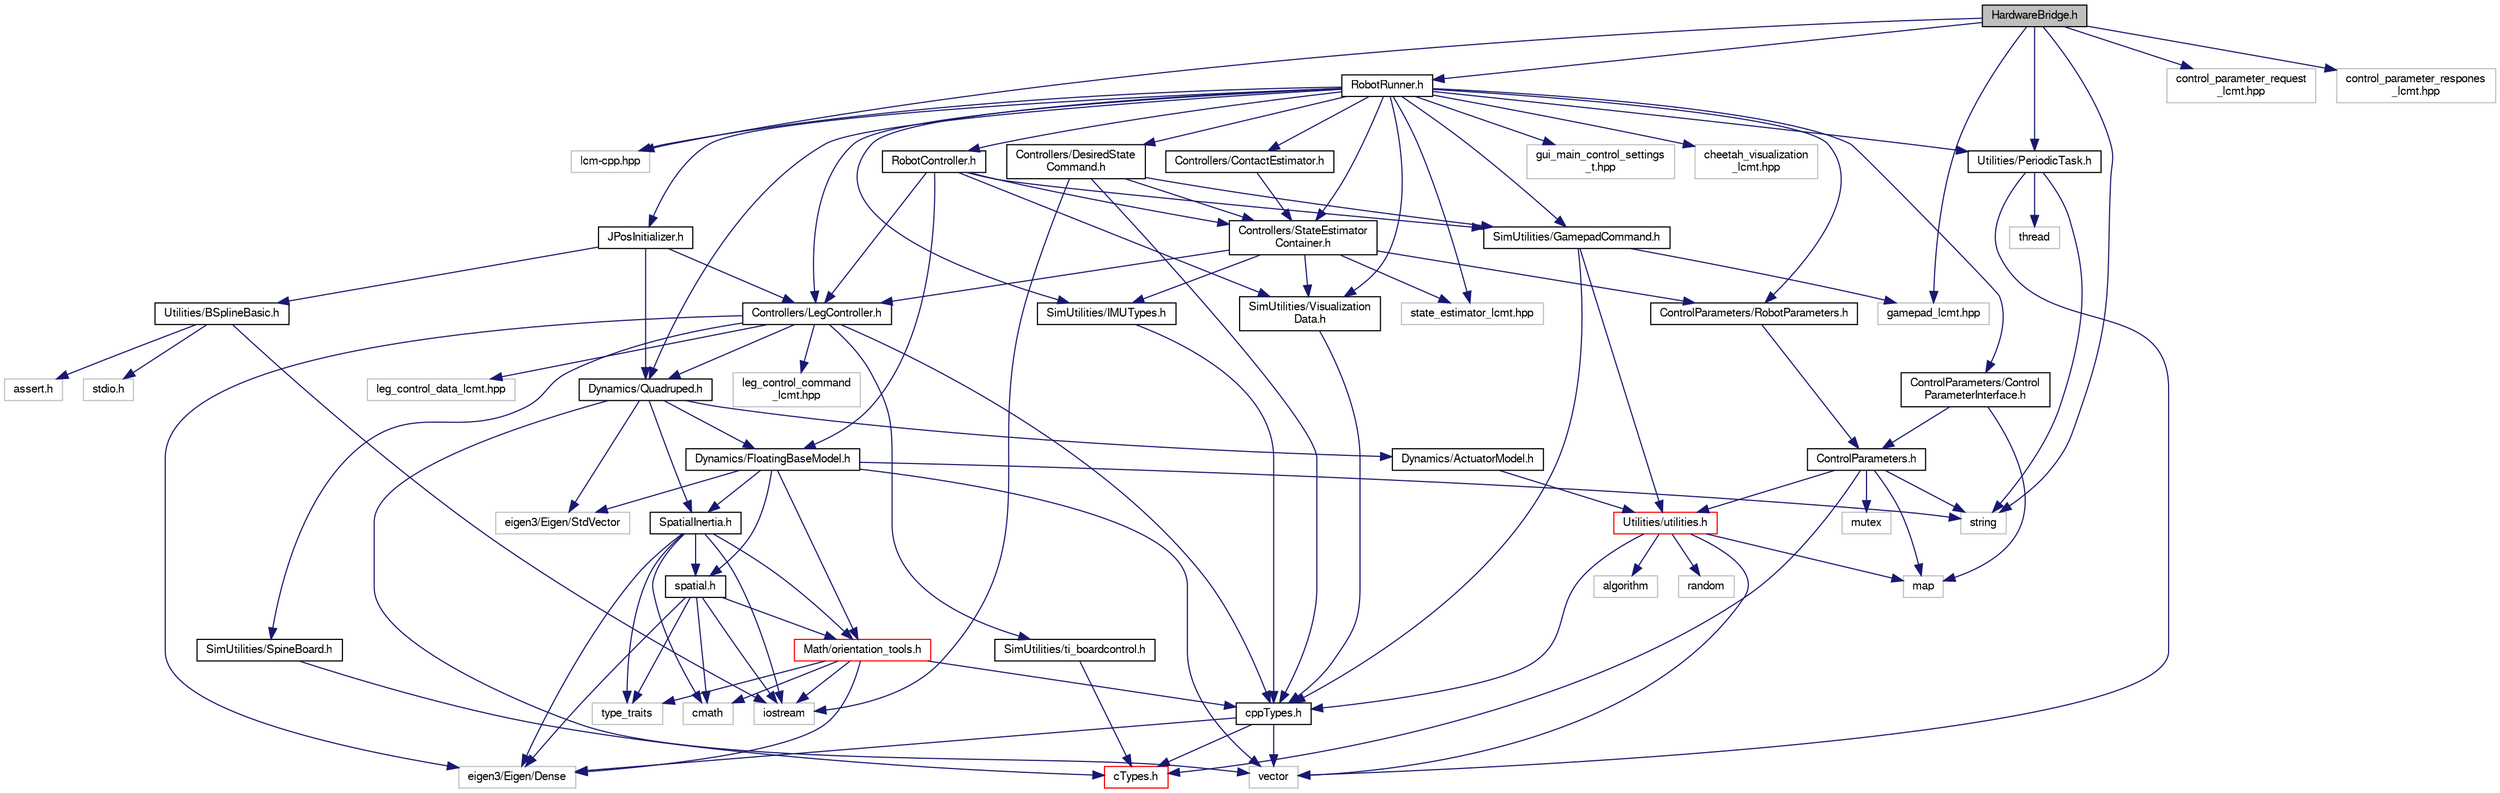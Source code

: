 digraph "HardwareBridge.h"
{
  edge [fontname="FreeSans",fontsize="10",labelfontname="FreeSans",labelfontsize="10"];
  node [fontname="FreeSans",fontsize="10",shape=record];
  Node1 [label="HardwareBridge.h",height=0.2,width=0.4,color="black", fillcolor="grey75", style="filled", fontcolor="black"];
  Node1 -> Node2 [color="midnightblue",fontsize="10",style="solid",fontname="FreeSans"];
  Node2 [label="lcm-cpp.hpp",height=0.2,width=0.4,color="grey75", fillcolor="white", style="filled"];
  Node1 -> Node3 [color="midnightblue",fontsize="10",style="solid",fontname="FreeSans"];
  Node3 [label="string",height=0.2,width=0.4,color="grey75", fillcolor="white", style="filled"];
  Node1 -> Node4 [color="midnightblue",fontsize="10",style="solid",fontname="FreeSans"];
  Node4 [label="RobotRunner.h",height=0.2,width=0.4,color="black", fillcolor="white", style="filled",URL="$d3/d41/_robot_runner_8h.html",tooltip="Common framework for running robot controllers. This code is a common interface between control code ..."];
  Node4 -> Node5 [color="midnightblue",fontsize="10",style="solid",fontname="FreeSans"];
  Node5 [label="ControlParameters/Control\lParameterInterface.h",height=0.2,width=0.4,color="black", fillcolor="white", style="filled",URL="$d6/de9/_control_parameter_interface_8h.html",tooltip="Types to allow remote access of control parameters, for use with LCM/Shared memory. "];
  Node5 -> Node6 [color="midnightblue",fontsize="10",style="solid",fontname="FreeSans"];
  Node6 [label="map",height=0.2,width=0.4,color="grey75", fillcolor="white", style="filled"];
  Node5 -> Node7 [color="midnightblue",fontsize="10",style="solid",fontname="FreeSans"];
  Node7 [label="ControlParameters.h",height=0.2,width=0.4,color="black", fillcolor="white", style="filled",URL="$d2/d01/_control_parameters_8h.html",tooltip="Interface to set gains/control parameters for simulator and robot These are designed to be updated in..."];
  Node7 -> Node6 [color="midnightblue",fontsize="10",style="solid",fontname="FreeSans"];
  Node7 -> Node8 [color="midnightblue",fontsize="10",style="solid",fontname="FreeSans"];
  Node8 [label="mutex",height=0.2,width=0.4,color="grey75", fillcolor="white", style="filled"];
  Node7 -> Node3 [color="midnightblue",fontsize="10",style="solid",fontname="FreeSans"];
  Node7 -> Node9 [color="midnightblue",fontsize="10",style="solid",fontname="FreeSans"];
  Node9 [label="Utilities/utilities.h",height=0.2,width=0.4,color="red", fillcolor="white", style="filled",URL="$de/df0/utilities_8h.html"];
  Node9 -> Node10 [color="midnightblue",fontsize="10",style="solid",fontname="FreeSans"];
  Node10 [label="algorithm",height=0.2,width=0.4,color="grey75", fillcolor="white", style="filled"];
  Node9 -> Node6 [color="midnightblue",fontsize="10",style="solid",fontname="FreeSans"];
  Node9 -> Node11 [color="midnightblue",fontsize="10",style="solid",fontname="FreeSans"];
  Node11 [label="random",height=0.2,width=0.4,color="grey75", fillcolor="white", style="filled"];
  Node9 -> Node12 [color="midnightblue",fontsize="10",style="solid",fontname="FreeSans"];
  Node12 [label="vector",height=0.2,width=0.4,color="grey75", fillcolor="white", style="filled"];
  Node9 -> Node13 [color="midnightblue",fontsize="10",style="solid",fontname="FreeSans"];
  Node13 [label="cppTypes.h",height=0.2,width=0.4,color="black", fillcolor="white", style="filled",URL="$d9/d8e/cpp_types_8h.html"];
  Node13 -> Node14 [color="midnightblue",fontsize="10",style="solid",fontname="FreeSans"];
  Node14 [label="eigen3/Eigen/Dense",height=0.2,width=0.4,color="grey75", fillcolor="white", style="filled"];
  Node13 -> Node12 [color="midnightblue",fontsize="10",style="solid",fontname="FreeSans"];
  Node13 -> Node15 [color="midnightblue",fontsize="10",style="solid",fontname="FreeSans"];
  Node15 [label="cTypes.h",height=0.2,width=0.4,color="red", fillcolor="white", style="filled",URL="$d0/d99/c_types_8h.html",tooltip="Common types that are only valid in C++. "];
  Node7 -> Node15 [color="midnightblue",fontsize="10",style="solid",fontname="FreeSans"];
  Node4 -> Node16 [color="midnightblue",fontsize="10",style="solid",fontname="FreeSans"];
  Node16 [label="ControlParameters/RobotParameters.h",height=0.2,width=0.4,color="black", fillcolor="white", style="filled",URL="$d9/d53/_robot_parameters_8h.html"];
  Node16 -> Node7 [color="midnightblue",fontsize="10",style="solid",fontname="FreeSans"];
  Node4 -> Node17 [color="midnightblue",fontsize="10",style="solid",fontname="FreeSans"];
  Node17 [label="Controllers/StateEstimator\lContainer.h",height=0.2,width=0.4,color="black", fillcolor="white", style="filled",URL="$d8/d87/_state_estimator_container_8h.html"];
  Node17 -> Node16 [color="midnightblue",fontsize="10",style="solid",fontname="FreeSans"];
  Node17 -> Node18 [color="midnightblue",fontsize="10",style="solid",fontname="FreeSans"];
  Node18 [label="Controllers/LegController.h",height=0.2,width=0.4,color="black", fillcolor="white", style="filled",URL="$d0/d41/_leg_controller_8h.html",tooltip="Common Leg Control Interface and Leg Control Algorithms. "];
  Node18 -> Node14 [color="midnightblue",fontsize="10",style="solid",fontname="FreeSans"];
  Node18 -> Node19 [color="midnightblue",fontsize="10",style="solid",fontname="FreeSans"];
  Node19 [label="leg_control_command\l_lcmt.hpp",height=0.2,width=0.4,color="grey75", fillcolor="white", style="filled"];
  Node18 -> Node20 [color="midnightblue",fontsize="10",style="solid",fontname="FreeSans"];
  Node20 [label="leg_control_data_lcmt.hpp",height=0.2,width=0.4,color="grey75", fillcolor="white", style="filled"];
  Node18 -> Node21 [color="midnightblue",fontsize="10",style="solid",fontname="FreeSans"];
  Node21 [label="Dynamics/Quadruped.h",height=0.2,width=0.4,color="black", fillcolor="white", style="filled",URL="$d3/dc7/_quadruped_8h.html",tooltip="Data structure containing parameters for quadruped robot. "];
  Node21 -> Node22 [color="midnightblue",fontsize="10",style="solid",fontname="FreeSans"];
  Node22 [label="Dynamics/ActuatorModel.h",height=0.2,width=0.4,color="black", fillcolor="white", style="filled",URL="$db/dbb/_actuator_model_8h.html",tooltip="Model of actuator Includes friction, max torque, and motor torque speed curve. "];
  Node22 -> Node9 [color="midnightblue",fontsize="10",style="solid",fontname="FreeSans"];
  Node21 -> Node23 [color="midnightblue",fontsize="10",style="solid",fontname="FreeSans"];
  Node23 [label="Dynamics/FloatingBaseModel.h",height=0.2,width=0.4,color="black", fillcolor="white", style="filled",URL="$d5/d9a/_floating_base_model_8h.html",tooltip="Implementation of Rigid Body Floating Base model data structure. "];
  Node23 -> Node24 [color="midnightblue",fontsize="10",style="solid",fontname="FreeSans"];
  Node24 [label="Math/orientation_tools.h",height=0.2,width=0.4,color="red", fillcolor="white", style="filled",URL="$d4/dfb/orientation__tools_8h.html",tooltip="Utility functions for 3D rotations. "];
  Node24 -> Node13 [color="midnightblue",fontsize="10",style="solid",fontname="FreeSans"];
  Node24 -> Node14 [color="midnightblue",fontsize="10",style="solid",fontname="FreeSans"];
  Node24 -> Node25 [color="midnightblue",fontsize="10",style="solid",fontname="FreeSans"];
  Node25 [label="cmath",height=0.2,width=0.4,color="grey75", fillcolor="white", style="filled"];
  Node24 -> Node26 [color="midnightblue",fontsize="10",style="solid",fontname="FreeSans"];
  Node26 [label="iostream",height=0.2,width=0.4,color="grey75", fillcolor="white", style="filled"];
  Node24 -> Node27 [color="midnightblue",fontsize="10",style="solid",fontname="FreeSans"];
  Node27 [label="type_traits",height=0.2,width=0.4,color="grey75", fillcolor="white", style="filled"];
  Node23 -> Node28 [color="midnightblue",fontsize="10",style="solid",fontname="FreeSans"];
  Node28 [label="SpatialInertia.h",height=0.2,width=0.4,color="black", fillcolor="white", style="filled",URL="$d4/d7d/_spatial_inertia_8h.html",tooltip="Class representing spatial inertia tensors. "];
  Node28 -> Node24 [color="midnightblue",fontsize="10",style="solid",fontname="FreeSans"];
  Node28 -> Node29 [color="midnightblue",fontsize="10",style="solid",fontname="FreeSans"];
  Node29 [label="spatial.h",height=0.2,width=0.4,color="black", fillcolor="white", style="filled",URL="$d9/dc8/spatial_8h.html",tooltip="Utility functions for manipulating spatial quantities. "];
  Node29 -> Node24 [color="midnightblue",fontsize="10",style="solid",fontname="FreeSans"];
  Node29 -> Node14 [color="midnightblue",fontsize="10",style="solid",fontname="FreeSans"];
  Node29 -> Node25 [color="midnightblue",fontsize="10",style="solid",fontname="FreeSans"];
  Node29 -> Node26 [color="midnightblue",fontsize="10",style="solid",fontname="FreeSans"];
  Node29 -> Node27 [color="midnightblue",fontsize="10",style="solid",fontname="FreeSans"];
  Node28 -> Node25 [color="midnightblue",fontsize="10",style="solid",fontname="FreeSans"];
  Node28 -> Node26 [color="midnightblue",fontsize="10",style="solid",fontname="FreeSans"];
  Node28 -> Node27 [color="midnightblue",fontsize="10",style="solid",fontname="FreeSans"];
  Node28 -> Node14 [color="midnightblue",fontsize="10",style="solid",fontname="FreeSans"];
  Node23 -> Node29 [color="midnightblue",fontsize="10",style="solid",fontname="FreeSans"];
  Node23 -> Node30 [color="midnightblue",fontsize="10",style="solid",fontname="FreeSans"];
  Node30 [label="eigen3/Eigen/StdVector",height=0.2,width=0.4,color="grey75", fillcolor="white", style="filled"];
  Node23 -> Node3 [color="midnightblue",fontsize="10",style="solid",fontname="FreeSans"];
  Node23 -> Node12 [color="midnightblue",fontsize="10",style="solid",fontname="FreeSans"];
  Node21 -> Node28 [color="midnightblue",fontsize="10",style="solid",fontname="FreeSans"];
  Node21 -> Node30 [color="midnightblue",fontsize="10",style="solid",fontname="FreeSans"];
  Node21 -> Node12 [color="midnightblue",fontsize="10",style="solid",fontname="FreeSans"];
  Node18 -> Node31 [color="midnightblue",fontsize="10",style="solid",fontname="FreeSans"];
  Node31 [label="SimUtilities/SpineBoard.h",height=0.2,width=0.4,color="black", fillcolor="white", style="filled",URL="$d0/d6a/_spine_board_8h.html",tooltip="Spine Board Code, used to simulate the SpineBoard. "];
  Node31 -> Node15 [color="midnightblue",fontsize="10",style="solid",fontname="FreeSans"];
  Node18 -> Node32 [color="midnightblue",fontsize="10",style="solid",fontname="FreeSans"];
  Node32 [label="SimUtilities/ti_boardcontrol.h",height=0.2,width=0.4,color="black", fillcolor="white", style="filled",URL="$d9/d42/ti__boardcontrol_8h.html"];
  Node32 -> Node15 [color="midnightblue",fontsize="10",style="solid",fontname="FreeSans"];
  Node18 -> Node13 [color="midnightblue",fontsize="10",style="solid",fontname="FreeSans"];
  Node17 -> Node33 [color="midnightblue",fontsize="10",style="solid",fontname="FreeSans"];
  Node33 [label="SimUtilities/IMUTypes.h",height=0.2,width=0.4,color="black", fillcolor="white", style="filled",URL="$d0/df2/_i_m_u_types_8h.html",tooltip="Data from IMUs. "];
  Node33 -> Node13 [color="midnightblue",fontsize="10",style="solid",fontname="FreeSans"];
  Node17 -> Node34 [color="midnightblue",fontsize="10",style="solid",fontname="FreeSans"];
  Node34 [label="SimUtilities/Visualization\lData.h",height=0.2,width=0.4,color="black", fillcolor="white", style="filled",URL="$df/d0d/_visualization_data_8h.html"];
  Node34 -> Node13 [color="midnightblue",fontsize="10",style="solid",fontname="FreeSans"];
  Node17 -> Node35 [color="midnightblue",fontsize="10",style="solid",fontname="FreeSans"];
  Node35 [label="state_estimator_lcmt.hpp",height=0.2,width=0.4,color="grey75", fillcolor="white", style="filled"];
  Node4 -> Node33 [color="midnightblue",fontsize="10",style="solid",fontname="FreeSans"];
  Node4 -> Node36 [color="midnightblue",fontsize="10",style="solid",fontname="FreeSans"];
  Node36 [label="gui_main_control_settings\l_t.hpp",height=0.2,width=0.4,color="grey75", fillcolor="white", style="filled"];
  Node4 -> Node37 [color="midnightblue",fontsize="10",style="solid",fontname="FreeSans"];
  Node37 [label="Controllers/ContactEstimator.h",height=0.2,width=0.4,color="black", fillcolor="white", style="filled",URL="$db/d94/_contact_estimator_8h.html",tooltip="All Contact Estimation Algorithms. "];
  Node37 -> Node17 [color="midnightblue",fontsize="10",style="solid",fontname="FreeSans"];
  Node4 -> Node38 [color="midnightblue",fontsize="10",style="solid",fontname="FreeSans"];
  Node38 [label="Controllers/DesiredState\lCommand.h",height=0.2,width=0.4,color="black", fillcolor="white", style="filled",URL="$d8/dfc/_desired_state_command_8h.html"];
  Node38 -> Node17 [color="midnightblue",fontsize="10",style="solid",fontname="FreeSans"];
  Node38 -> Node13 [color="midnightblue",fontsize="10",style="solid",fontname="FreeSans"];
  Node38 -> Node26 [color="midnightblue",fontsize="10",style="solid",fontname="FreeSans"];
  Node38 -> Node39 [color="midnightblue",fontsize="10",style="solid",fontname="FreeSans"];
  Node39 [label="SimUtilities/GamepadCommand.h",height=0.2,width=0.4,color="black", fillcolor="white", style="filled",URL="$d7/d24/_gamepad_command_8h.html",tooltip="The GamepadCommand type containing joystick information. "];
  Node39 -> Node9 [color="midnightblue",fontsize="10",style="solid",fontname="FreeSans"];
  Node39 -> Node13 [color="midnightblue",fontsize="10",style="solid",fontname="FreeSans"];
  Node39 -> Node40 [color="midnightblue",fontsize="10",style="solid",fontname="FreeSans"];
  Node40 [label="gamepad_lcmt.hpp",height=0.2,width=0.4,color="grey75", fillcolor="white", style="filled"];
  Node4 -> Node18 [color="midnightblue",fontsize="10",style="solid",fontname="FreeSans"];
  Node4 -> Node21 [color="midnightblue",fontsize="10",style="solid",fontname="FreeSans"];
  Node4 -> Node41 [color="midnightblue",fontsize="10",style="solid",fontname="FreeSans"];
  Node41 [label="JPosInitializer.h",height=0.2,width=0.4,color="black", fillcolor="white", style="filled",URL="$d1/df4/_j_pos_initializer_8h.html"];
  Node41 -> Node18 [color="midnightblue",fontsize="10",style="solid",fontname="FreeSans"];
  Node41 -> Node21 [color="midnightblue",fontsize="10",style="solid",fontname="FreeSans"];
  Node41 -> Node42 [color="midnightblue",fontsize="10",style="solid",fontname="FreeSans"];
  Node42 [label="Utilities/BSplineBasic.h",height=0.2,width=0.4,color="black", fillcolor="white", style="filled",URL="$db/d61/_b_spline_basic_8h.html"];
  Node42 -> Node43 [color="midnightblue",fontsize="10",style="solid",fontname="FreeSans"];
  Node43 [label="assert.h",height=0.2,width=0.4,color="grey75", fillcolor="white", style="filled"];
  Node42 -> Node44 [color="midnightblue",fontsize="10",style="solid",fontname="FreeSans"];
  Node44 [label="stdio.h",height=0.2,width=0.4,color="grey75", fillcolor="white", style="filled"];
  Node42 -> Node26 [color="midnightblue",fontsize="10",style="solid",fontname="FreeSans"];
  Node4 -> Node39 [color="midnightblue",fontsize="10",style="solid",fontname="FreeSans"];
  Node4 -> Node34 [color="midnightblue",fontsize="10",style="solid",fontname="FreeSans"];
  Node4 -> Node45 [color="midnightblue",fontsize="10",style="solid",fontname="FreeSans"];
  Node45 [label="Utilities/PeriodicTask.h",height=0.2,width=0.4,color="black", fillcolor="white", style="filled",URL="$dc/d87/_periodic_task_8h.html",tooltip="Implementation of a periodic function running in a separate thread. Periodic tasks have a task manage..."];
  Node45 -> Node3 [color="midnightblue",fontsize="10",style="solid",fontname="FreeSans"];
  Node45 -> Node46 [color="midnightblue",fontsize="10",style="solid",fontname="FreeSans"];
  Node46 [label="thread",height=0.2,width=0.4,color="grey75", fillcolor="white", style="filled"];
  Node45 -> Node12 [color="midnightblue",fontsize="10",style="solid",fontname="FreeSans"];
  Node4 -> Node47 [color="midnightblue",fontsize="10",style="solid",fontname="FreeSans"];
  Node47 [label="cheetah_visualization\l_lcmt.hpp",height=0.2,width=0.4,color="grey75", fillcolor="white", style="filled"];
  Node4 -> Node35 [color="midnightblue",fontsize="10",style="solid",fontname="FreeSans"];
  Node4 -> Node48 [color="midnightblue",fontsize="10",style="solid",fontname="FreeSans"];
  Node48 [label="RobotController.h",height=0.2,width=0.4,color="black", fillcolor="white", style="filled",URL="$d3/dff/_robot_controller_8h.html"];
  Node48 -> Node18 [color="midnightblue",fontsize="10",style="solid",fontname="FreeSans"];
  Node48 -> Node23 [color="midnightblue",fontsize="10",style="solid",fontname="FreeSans"];
  Node48 -> Node17 [color="midnightblue",fontsize="10",style="solid",fontname="FreeSans"];
  Node48 -> Node34 [color="midnightblue",fontsize="10",style="solid",fontname="FreeSans"];
  Node48 -> Node39 [color="midnightblue",fontsize="10",style="solid",fontname="FreeSans"];
  Node4 -> Node2 [color="midnightblue",fontsize="10",style="solid",fontname="FreeSans"];
  Node1 -> Node45 [color="midnightblue",fontsize="10",style="solid",fontname="FreeSans"];
  Node1 -> Node49 [color="midnightblue",fontsize="10",style="solid",fontname="FreeSans"];
  Node49 [label="control_parameter_request\l_lcmt.hpp",height=0.2,width=0.4,color="grey75", fillcolor="white", style="filled"];
  Node1 -> Node50 [color="midnightblue",fontsize="10",style="solid",fontname="FreeSans"];
  Node50 [label="control_parameter_respones\l_lcmt.hpp",height=0.2,width=0.4,color="grey75", fillcolor="white", style="filled"];
  Node1 -> Node40 [color="midnightblue",fontsize="10",style="solid",fontname="FreeSans"];
}
